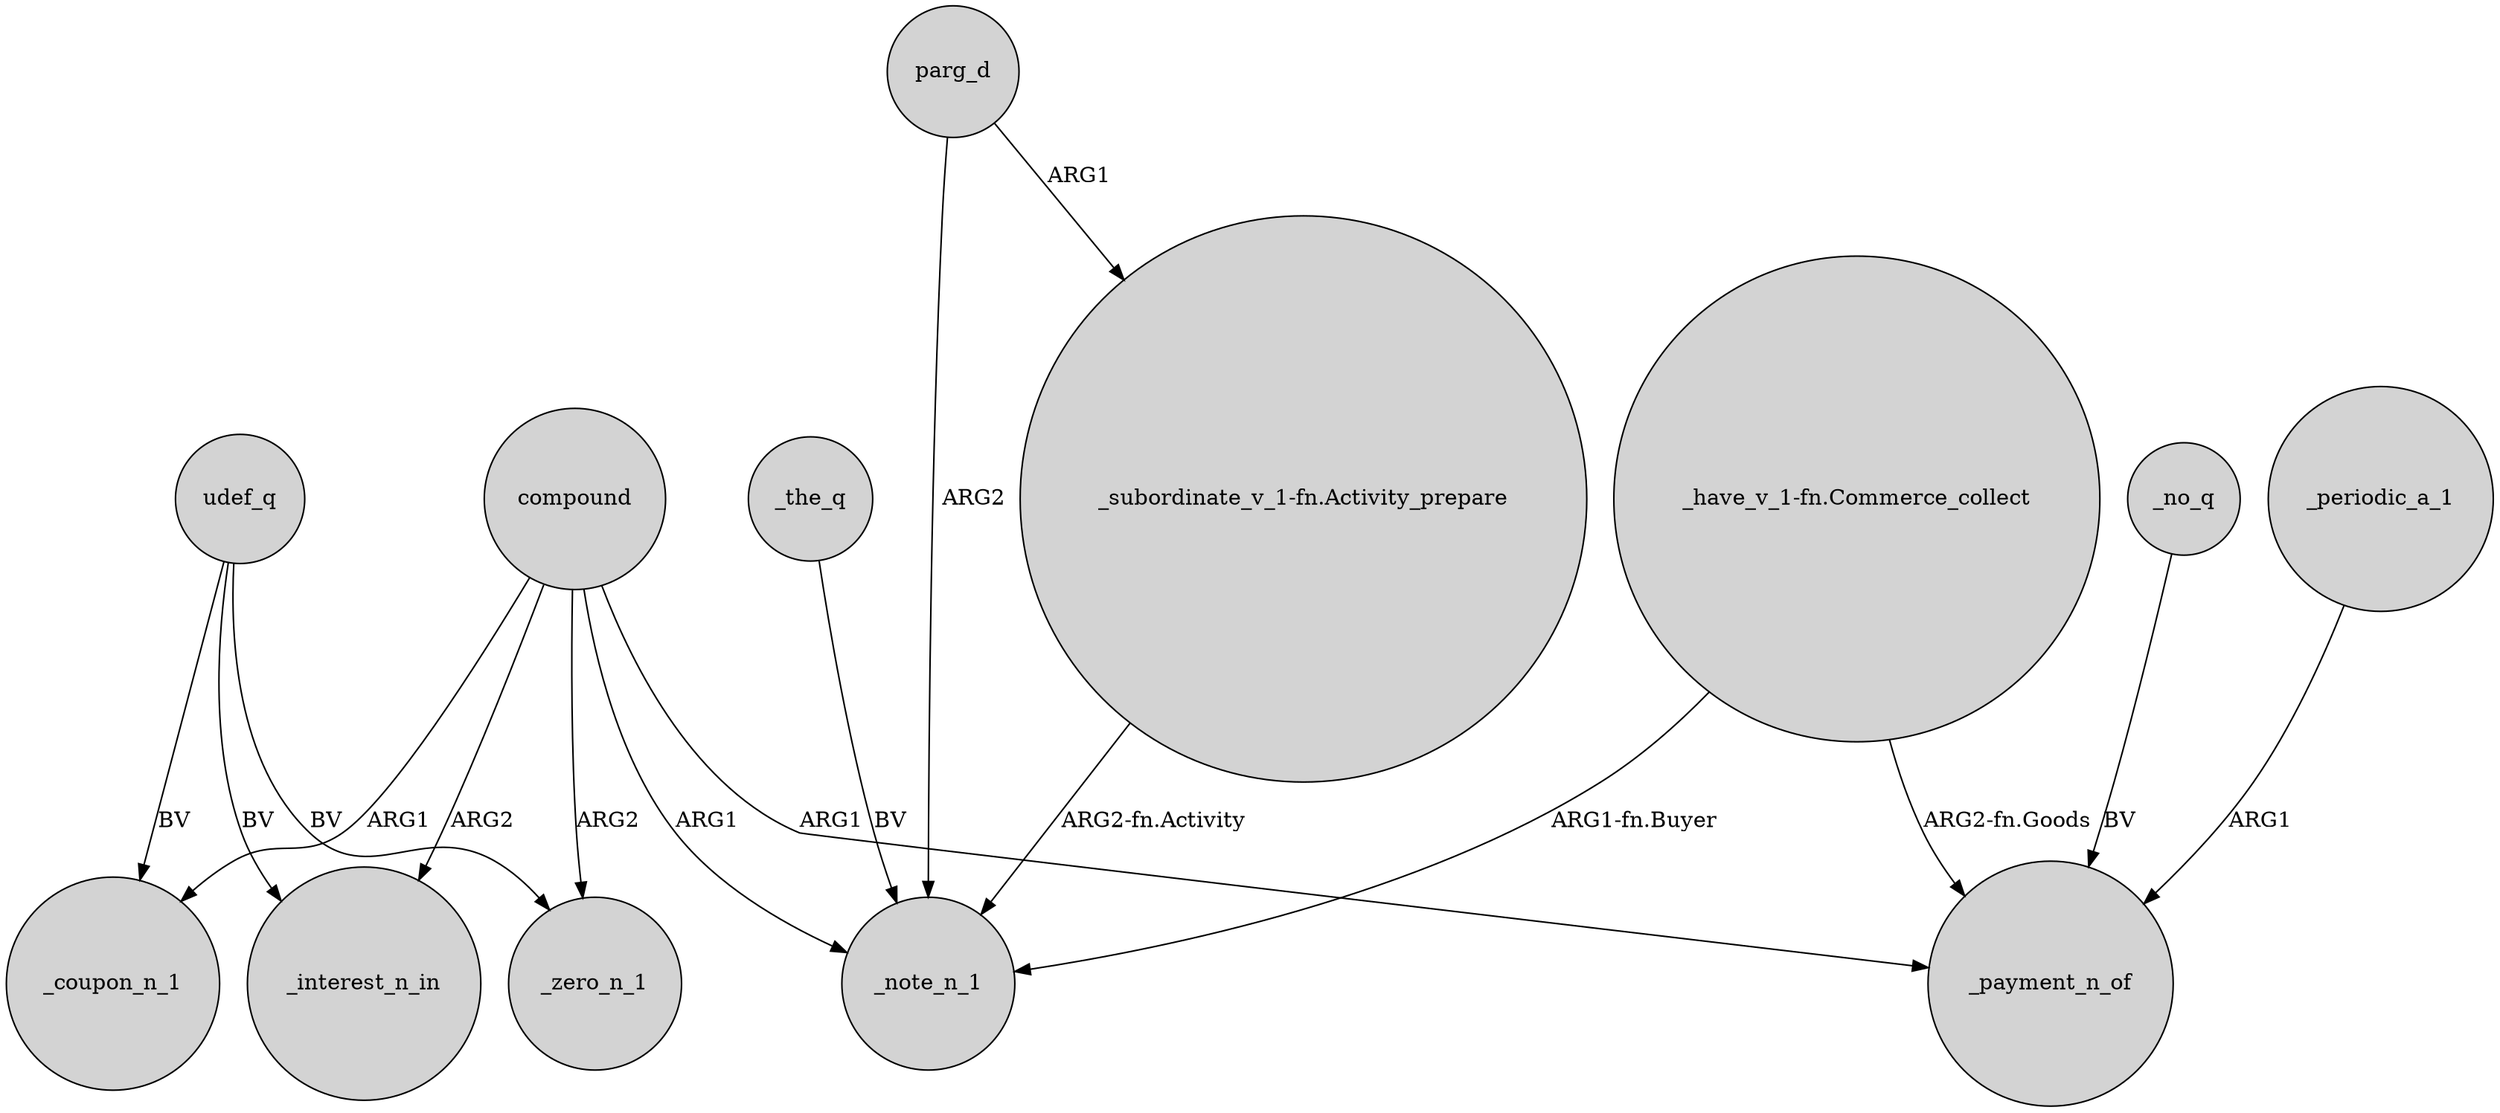 digraph {
	node [shape=circle style=filled]
	compound -> _coupon_n_1 [label=ARG1]
	udef_q -> _interest_n_in [label=BV]
	"_subordinate_v_1-fn.Activity_prepare" -> _note_n_1 [label="ARG2-fn.Activity"]
	"_have_v_1-fn.Commerce_collect" -> _payment_n_of [label="ARG2-fn.Goods"]
	_no_q -> _payment_n_of [label=BV]
	compound -> _payment_n_of [label=ARG1]
	"_have_v_1-fn.Commerce_collect" -> _note_n_1 [label="ARG1-fn.Buyer"]
	compound -> _note_n_1 [label=ARG1]
	udef_q -> _coupon_n_1 [label=BV]
	_periodic_a_1 -> _payment_n_of [label=ARG1]
	_the_q -> _note_n_1 [label=BV]
	parg_d -> _note_n_1 [label=ARG2]
	udef_q -> _zero_n_1 [label=BV]
	compound -> _interest_n_in [label=ARG2]
	compound -> _zero_n_1 [label=ARG2]
	parg_d -> "_subordinate_v_1-fn.Activity_prepare" [label=ARG1]
}
